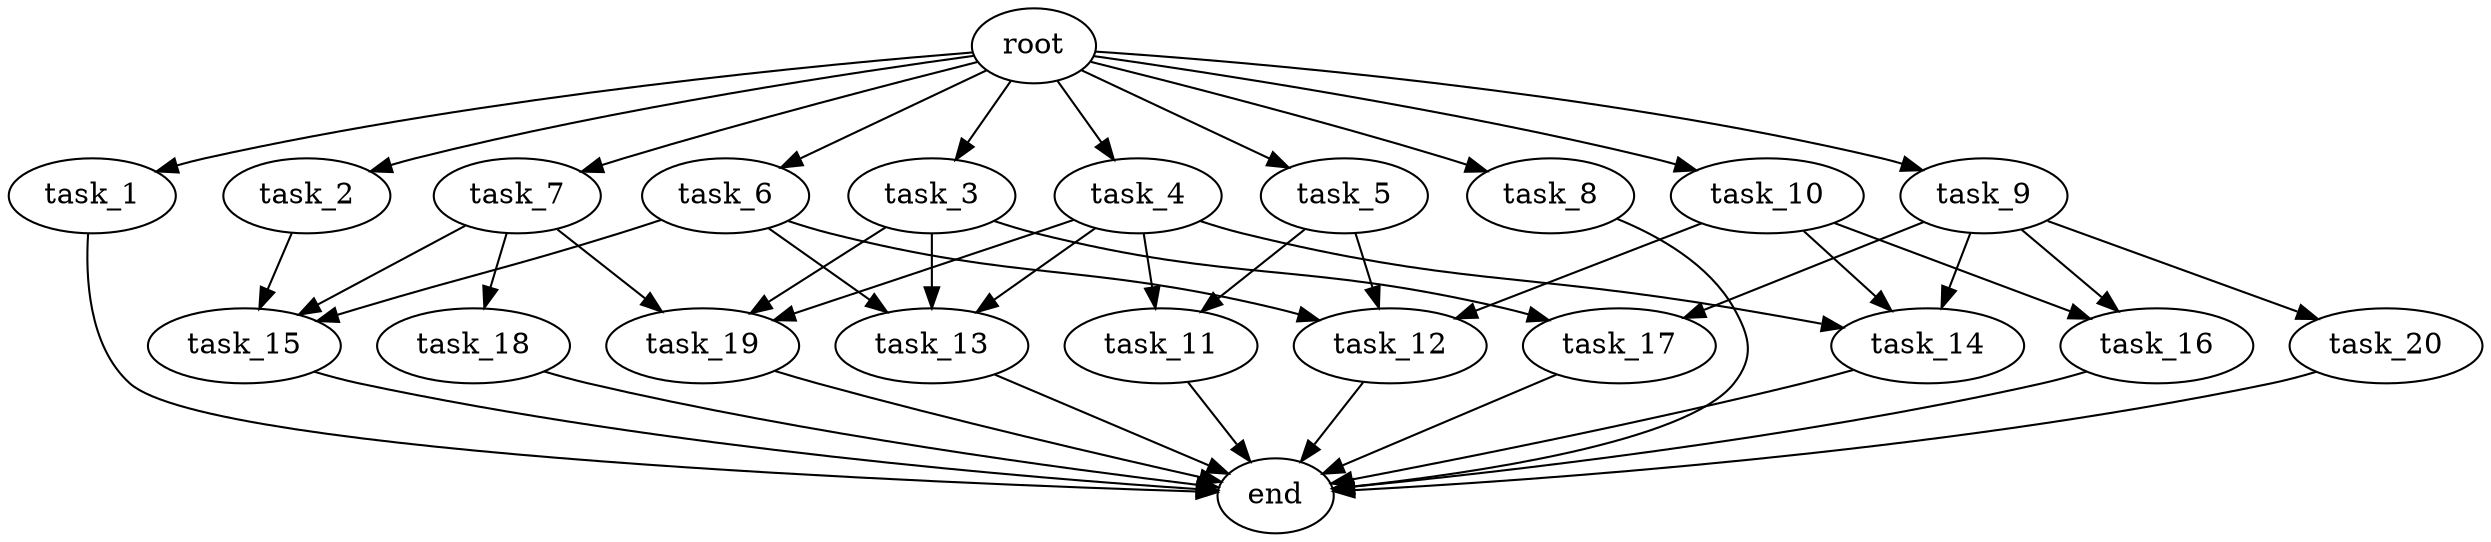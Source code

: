 digraph G {
  root [size="0.000000e+00"];
  task_1 [size="6.191042e+10"];
  task_2 [size="3.046675e+10"];
  task_3 [size="5.083869e+10"];
  task_4 [size="2.069306e+10"];
  task_5 [size="6.715072e+10"];
  task_6 [size="9.503601e+10"];
  task_7 [size="3.634061e+10"];
  task_8 [size="5.436979e+09"];
  task_9 [size="2.229958e+10"];
  task_10 [size="4.545145e+10"];
  task_11 [size="5.601948e+10"];
  task_12 [size="6.197960e+10"];
  task_13 [size="4.731864e+10"];
  task_14 [size="6.572015e+10"];
  task_15 [size="7.159419e+10"];
  task_16 [size="1.141120e+10"];
  task_17 [size="7.593440e+10"];
  task_18 [size="2.218249e+10"];
  task_19 [size="3.414230e+10"];
  task_20 [size="8.299009e+10"];
  end [size="0.000000e+00"];

  root -> task_1 [size="1.000000e-12"];
  root -> task_2 [size="1.000000e-12"];
  root -> task_3 [size="1.000000e-12"];
  root -> task_4 [size="1.000000e-12"];
  root -> task_5 [size="1.000000e-12"];
  root -> task_6 [size="1.000000e-12"];
  root -> task_7 [size="1.000000e-12"];
  root -> task_8 [size="1.000000e-12"];
  root -> task_9 [size="1.000000e-12"];
  root -> task_10 [size="1.000000e-12"];
  task_1 -> end [size="1.000000e-12"];
  task_2 -> task_15 [size="2.386473e+08"];
  task_3 -> task_13 [size="1.577288e+08"];
  task_3 -> task_17 [size="3.796720e+08"];
  task_3 -> task_19 [size="1.138077e+08"];
  task_4 -> task_11 [size="2.800974e+08"];
  task_4 -> task_13 [size="1.577288e+08"];
  task_4 -> task_14 [size="2.190672e+08"];
  task_4 -> task_19 [size="1.138077e+08"];
  task_5 -> task_11 [size="2.800974e+08"];
  task_5 -> task_12 [size="2.065987e+08"];
  task_6 -> task_12 [size="2.065987e+08"];
  task_6 -> task_13 [size="1.577288e+08"];
  task_6 -> task_15 [size="2.386473e+08"];
  task_7 -> task_15 [size="2.386473e+08"];
  task_7 -> task_18 [size="2.218249e+08"];
  task_7 -> task_19 [size="1.138077e+08"];
  task_8 -> end [size="1.000000e-12"];
  task_9 -> task_14 [size="2.190672e+08"];
  task_9 -> task_16 [size="5.705598e+07"];
  task_9 -> task_17 [size="3.796720e+08"];
  task_9 -> task_20 [size="8.299009e+08"];
  task_10 -> task_12 [size="2.065987e+08"];
  task_10 -> task_14 [size="2.190672e+08"];
  task_10 -> task_16 [size="5.705598e+07"];
  task_11 -> end [size="1.000000e-12"];
  task_12 -> end [size="1.000000e-12"];
  task_13 -> end [size="1.000000e-12"];
  task_14 -> end [size="1.000000e-12"];
  task_15 -> end [size="1.000000e-12"];
  task_16 -> end [size="1.000000e-12"];
  task_17 -> end [size="1.000000e-12"];
  task_18 -> end [size="1.000000e-12"];
  task_19 -> end [size="1.000000e-12"];
  task_20 -> end [size="1.000000e-12"];
}
